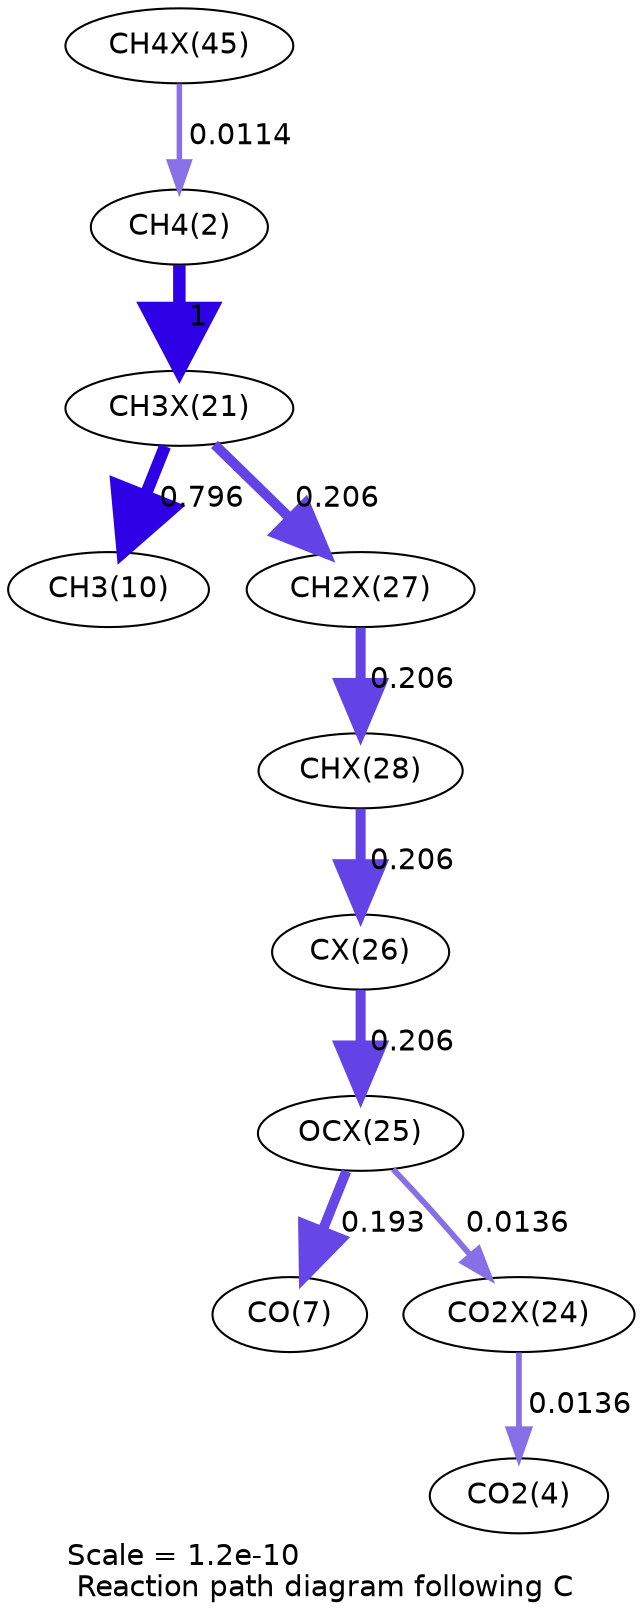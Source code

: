 digraph reaction_paths {
center=1;
s51 -> s4[fontname="Helvetica", penwidth=2.62, arrowsize=1.31, color="0.7, 0.511, 0.9"
, label=" 0.0114"];
s4 -> s43[fontname="Helvetica", penwidth=6, arrowsize=3, color="0.7, 1.5, 0.9"
, label=" 1"];
s43 -> s12[fontname="Helvetica", penwidth=5.83, arrowsize=2.91, color="0.7, 1.3, 0.9"
, label=" 0.796"];
s43 -> s49[fontname="Helvetica", penwidth=4.81, arrowsize=2.4, color="0.7, 0.706, 0.9"
, label=" 0.206"];
s49 -> s50[fontname="Helvetica", penwidth=4.81, arrowsize=2.4, color="0.7, 0.706, 0.9"
, label=" 0.206"];
s50 -> s48[fontname="Helvetica", penwidth=4.81, arrowsize=2.4, color="0.7, 0.706, 0.9"
, label=" 0.206"];
s48 -> s47[fontname="Helvetica", penwidth=4.81, arrowsize=2.4, color="0.7, 0.706, 0.9"
, label=" 0.206"];
s47 -> s9[fontname="Helvetica", penwidth=4.76, arrowsize=2.38, color="0.7, 0.693, 0.9"
, label=" 0.193"];
s47 -> s46[fontname="Helvetica", penwidth=2.76, arrowsize=1.38, color="0.7, 0.514, 0.9"
, label=" 0.0136"];
s46 -> s6[fontname="Helvetica", penwidth=2.76, arrowsize=1.38, color="0.7, 0.514, 0.9"
, label=" 0.0136"];
s4 [ fontname="Helvetica", label="CH4(2)"];
s6 [ fontname="Helvetica", label="CO2(4)"];
s9 [ fontname="Helvetica", label="CO(7)"];
s12 [ fontname="Helvetica", label="CH3(10)"];
s43 [ fontname="Helvetica", label="CH3X(21)"];
s46 [ fontname="Helvetica", label="CO2X(24)"];
s47 [ fontname="Helvetica", label="OCX(25)"];
s48 [ fontname="Helvetica", label="CX(26)"];
s49 [ fontname="Helvetica", label="CH2X(27)"];
s50 [ fontname="Helvetica", label="CHX(28)"];
s51 [ fontname="Helvetica", label="CH4X(45)"];
 label = "Scale = 1.2e-10\l Reaction path diagram following C";
 fontname = "Helvetica";
}
